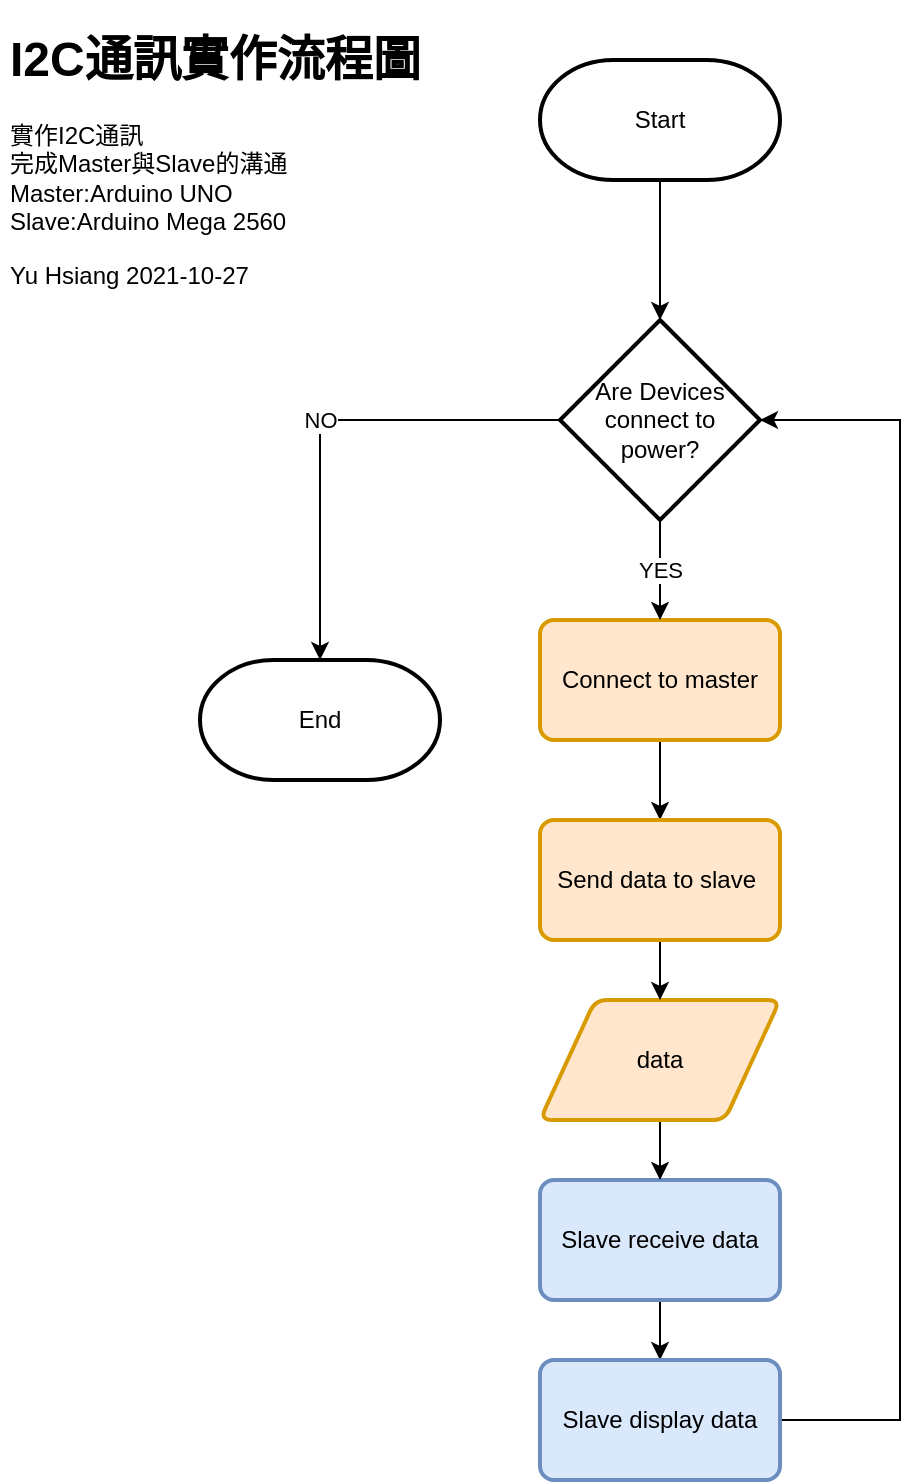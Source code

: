 <mxfile version="15.5.9" type="device"><diagram id="4ZNbAx4IfElN8y3qgS5P" name="Page-1"><mxGraphModel dx="1185" dy="627" grid="1" gridSize="10" guides="1" tooltips="1" connect="1" arrows="1" fold="1" page="1" pageScale="1" pageWidth="827" pageHeight="1169" math="0" shadow="0"><root><mxCell id="0"/><mxCell id="1" parent="0"/><mxCell id="Va6mCrW90WMfXcvxE0qM-50" style="edgeStyle=orthogonalEdgeStyle;rounded=0;orthogonalLoop=1;jettySize=auto;html=1;exitX=0.5;exitY=1;exitDx=0;exitDy=0;exitPerimeter=0;entryX=0.5;entryY=0;entryDx=0;entryDy=0;entryPerimeter=0;" edge="1" parent="1" source="A7Ur6f7OPCV7zLfDLtBG-1" target="Va6mCrW90WMfXcvxE0qM-49"><mxGeometry relative="1" as="geometry"/></mxCell><mxCell id="A7Ur6f7OPCV7zLfDLtBG-1" value="Start" style="strokeWidth=2;html=1;shape=mxgraph.flowchart.terminator;whiteSpace=wrap;" parent="1" vertex="1"><mxGeometry x="310" y="60" width="120" height="60" as="geometry"/></mxCell><mxCell id="A7Ur6f7OPCV7zLfDLtBG-30" value="End" style="strokeWidth=2;html=1;shape=mxgraph.flowchart.terminator;whiteSpace=wrap;" parent="1" vertex="1"><mxGeometry x="140" y="360" width="120" height="60" as="geometry"/></mxCell><mxCell id="A7Ur6f7OPCV7zLfDLtBG-33" value="&lt;h1&gt;I2C通訊實作流程圖&lt;/h1&gt;&lt;div&gt;實作I2C通訊&lt;/div&gt;&lt;div&gt;完成Master與Slave的溝通&lt;/div&gt;&lt;div&gt;Master:Arduino UNO&lt;br&gt;&lt;/div&gt;&lt;div&gt;Slave:Arduino Mega 2560&lt;br&gt;&lt;/div&gt;&lt;p&gt;Yu Hsiang 2021-10-27&lt;br&gt;&lt;/p&gt;" style="text;html=1;strokeColor=none;fillColor=none;spacing=5;spacingTop=-20;whiteSpace=wrap;overflow=hidden;rounded=0;" parent="1" vertex="1"><mxGeometry x="40" y="40" width="240" height="150" as="geometry"/></mxCell><mxCell id="Va6mCrW90WMfXcvxE0qM-29" style="edgeStyle=orthogonalEdgeStyle;rounded=0;orthogonalLoop=1;jettySize=auto;html=1;exitX=0.5;exitY=1;exitDx=0;exitDy=0;" edge="1" parent="1" source="lwum7uOxBAeO-p_tNmeu-2" target="Va6mCrW90WMfXcvxE0qM-28"><mxGeometry relative="1" as="geometry"/></mxCell><mxCell id="lwum7uOxBAeO-p_tNmeu-2" value="Connect to master" style="rounded=1;whiteSpace=wrap;html=1;absoluteArcSize=1;arcSize=14;strokeWidth=2;fillColor=#ffe6cc;strokeColor=#d79b00;" parent="1" vertex="1"><mxGeometry x="310" y="340" width="120" height="60" as="geometry"/></mxCell><mxCell id="Va6mCrW90WMfXcvxE0qM-37" style="edgeStyle=orthogonalEdgeStyle;rounded=0;orthogonalLoop=1;jettySize=auto;html=1;exitX=0.5;exitY=1;exitDx=0;exitDy=0;entryX=0.5;entryY=0;entryDx=0;entryDy=0;" edge="1" parent="1" source="Va6mCrW90WMfXcvxE0qM-19" target="Va6mCrW90WMfXcvxE0qM-36"><mxGeometry relative="1" as="geometry"/></mxCell><mxCell id="Va6mCrW90WMfXcvxE0qM-19" value="Slave receive data" style="rounded=1;whiteSpace=wrap;html=1;absoluteArcSize=1;arcSize=14;strokeWidth=2;fillColor=#dae8fc;strokeColor=#6c8ebf;" vertex="1" parent="1"><mxGeometry x="310" y="620" width="120" height="60" as="geometry"/></mxCell><mxCell id="Va6mCrW90WMfXcvxE0qM-32" style="edgeStyle=orthogonalEdgeStyle;rounded=0;orthogonalLoop=1;jettySize=auto;html=1;exitX=0.5;exitY=1;exitDx=0;exitDy=0;entryX=0.5;entryY=0;entryDx=0;entryDy=0;" edge="1" parent="1" source="Va6mCrW90WMfXcvxE0qM-24" target="Va6mCrW90WMfXcvxE0qM-19"><mxGeometry relative="1" as="geometry"/></mxCell><mxCell id="Va6mCrW90WMfXcvxE0qM-24" value="data" style="shape=parallelogram;html=1;strokeWidth=2;perimeter=parallelogramPerimeter;whiteSpace=wrap;rounded=1;arcSize=12;size=0.23;fillColor=#ffe6cc;strokeColor=#d79b00;" vertex="1" parent="1"><mxGeometry x="310" y="530" width="120" height="60" as="geometry"/></mxCell><mxCell id="Va6mCrW90WMfXcvxE0qM-30" style="edgeStyle=orthogonalEdgeStyle;rounded=0;orthogonalLoop=1;jettySize=auto;html=1;exitX=0.5;exitY=1;exitDx=0;exitDy=0;entryX=0.5;entryY=0;entryDx=0;entryDy=0;" edge="1" parent="1" source="Va6mCrW90WMfXcvxE0qM-28" target="Va6mCrW90WMfXcvxE0qM-24"><mxGeometry relative="1" as="geometry"/></mxCell><mxCell id="Va6mCrW90WMfXcvxE0qM-28" value="Send data to slave&amp;nbsp; " style="rounded=1;whiteSpace=wrap;html=1;absoluteArcSize=1;arcSize=14;strokeWidth=2;fillColor=#ffe6cc;strokeColor=#d79b00;" vertex="1" parent="1"><mxGeometry x="310" y="440" width="120" height="60" as="geometry"/></mxCell><mxCell id="Va6mCrW90WMfXcvxE0qM-59" style="edgeStyle=orthogonalEdgeStyle;rounded=0;orthogonalLoop=1;jettySize=auto;html=1;exitX=1;exitY=0.5;exitDx=0;exitDy=0;entryX=1;entryY=0.5;entryDx=0;entryDy=0;entryPerimeter=0;" edge="1" parent="1" source="Va6mCrW90WMfXcvxE0qM-36" target="Va6mCrW90WMfXcvxE0qM-49"><mxGeometry relative="1" as="geometry"><Array as="points"><mxPoint x="490" y="740"/><mxPoint x="490" y="240"/></Array></mxGeometry></mxCell><mxCell id="Va6mCrW90WMfXcvxE0qM-36" value="Slave display data" style="rounded=1;whiteSpace=wrap;html=1;absoluteArcSize=1;arcSize=14;strokeWidth=2;fillColor=#dae8fc;strokeColor=#6c8ebf;" vertex="1" parent="1"><mxGeometry x="310" y="710" width="120" height="60" as="geometry"/></mxCell><mxCell id="Va6mCrW90WMfXcvxE0qM-52" value="YES" style="edgeStyle=orthogonalEdgeStyle;rounded=0;orthogonalLoop=1;jettySize=auto;html=1;" edge="1" parent="1" source="Va6mCrW90WMfXcvxE0qM-49" target="lwum7uOxBAeO-p_tNmeu-2"><mxGeometry relative="1" as="geometry"/></mxCell><mxCell id="Va6mCrW90WMfXcvxE0qM-57" value="NO" style="edgeStyle=orthogonalEdgeStyle;rounded=0;orthogonalLoop=1;jettySize=auto;html=1;exitX=0;exitY=0.5;exitDx=0;exitDy=0;exitPerimeter=0;" edge="1" parent="1" source="Va6mCrW90WMfXcvxE0qM-49" target="A7Ur6f7OPCV7zLfDLtBG-30"><mxGeometry relative="1" as="geometry"/></mxCell><mxCell id="Va6mCrW90WMfXcvxE0qM-49" value="Are Devices connect to power?" style="strokeWidth=2;html=1;shape=mxgraph.flowchart.decision;whiteSpace=wrap;" vertex="1" parent="1"><mxGeometry x="320" y="190" width="100" height="100" as="geometry"/></mxCell></root></mxGraphModel></diagram></mxfile>